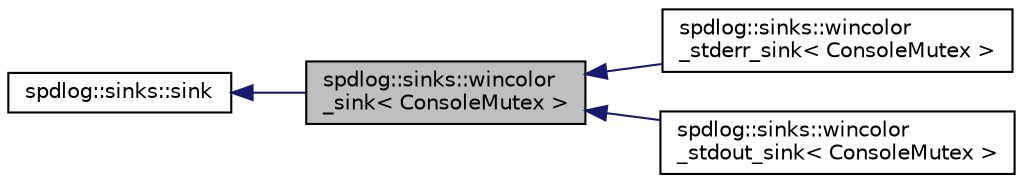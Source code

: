 digraph "spdlog::sinks::wincolor_sink&lt; ConsoleMutex &gt;"
{
  edge [fontname="Helvetica",fontsize="10",labelfontname="Helvetica",labelfontsize="10"];
  node [fontname="Helvetica",fontsize="10",shape=record];
  rankdir="LR";
  Node0 [label="spdlog::sinks::wincolor\l_sink\< ConsoleMutex \>",height=0.2,width=0.4,color="black", fillcolor="grey75", style="filled", fontcolor="black"];
  Node1 -> Node0 [dir="back",color="midnightblue",fontsize="10",style="solid",fontname="Helvetica"];
  Node1 [label="spdlog::sinks::sink",height=0.2,width=0.4,color="black", fillcolor="white", style="filled",URL="$classspdlog_1_1sinks_1_1sink.html"];
  Node0 -> Node2 [dir="back",color="midnightblue",fontsize="10",style="solid",fontname="Helvetica"];
  Node2 [label="spdlog::sinks::wincolor\l_stderr_sink\< ConsoleMutex \>",height=0.2,width=0.4,color="black", fillcolor="white", style="filled",URL="$classspdlog_1_1sinks_1_1wincolor__stderr__sink.html"];
  Node0 -> Node3 [dir="back",color="midnightblue",fontsize="10",style="solid",fontname="Helvetica"];
  Node3 [label="spdlog::sinks::wincolor\l_stdout_sink\< ConsoleMutex \>",height=0.2,width=0.4,color="black", fillcolor="white", style="filled",URL="$classspdlog_1_1sinks_1_1wincolor__stdout__sink.html"];
}
